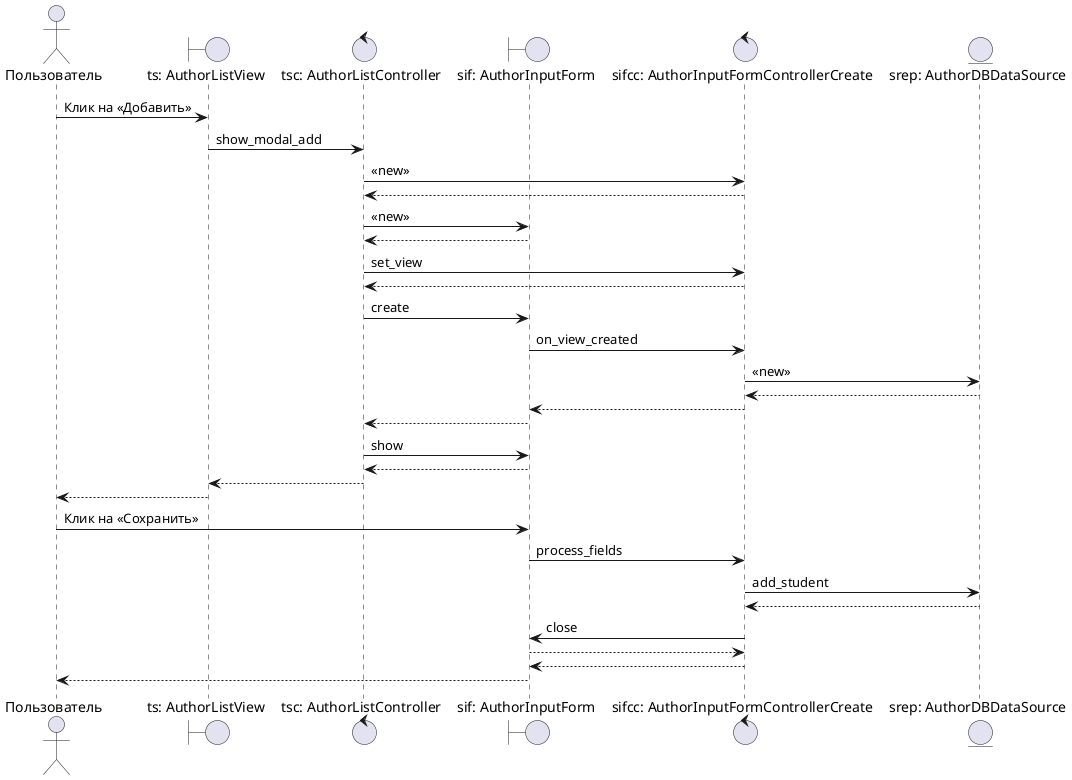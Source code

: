 @startuml
'https://plantuml.com/sequence-diagram



actor       Пользователь                        as user
boundary    "ts: AuthorListView"                   as ts
control     "tsс: AuthorListController"        as tsc
boundary    "sif: AuthorInputForm"             as sif
control     "sifcc: AuthorInputFormControllerCreate"  as sifcc
entity      "srep: AuthorDBDataSource"           as srep

user -> ts : Клик на <<Добавить>>
ts -> tsc : show_modal_add
tsc -> sifcc : <<new>>
sifcc --> tsc
tsc -> sif : <<new>>
sif --> tsc
tsc -> sifcc : set_view
sifcc --> tsc
tsc -> sif : create
sif -> sifcc : on_view_created
sifcc -> srep : <<new>>
srep --> sifcc
sifcc --> sif
sif --> tsc
tsc -> sif : show
sif --> tsc
tsc --> ts
ts --> user

user -> sif : Клик на <<Сохранить>>
sif -> sifcc : process_fields
sifcc -> srep : add_student
srep --> sifcc
sifcc -> sif : close
sif --> sifcc
sifcc --> sif
sif --> user


@enduml
